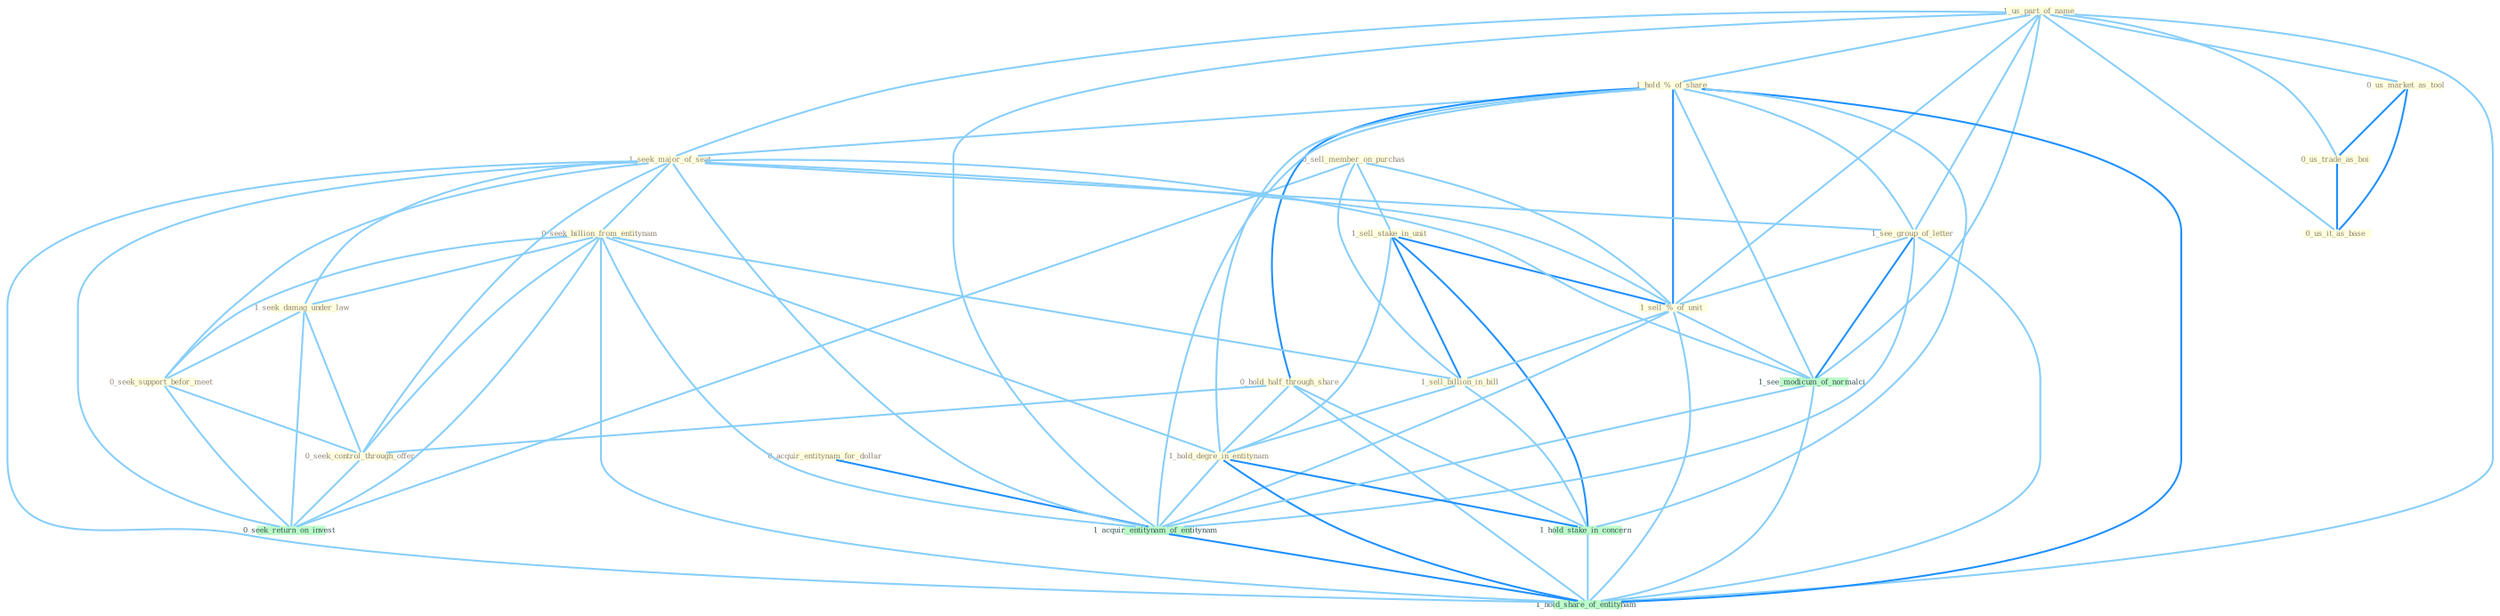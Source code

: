 Graph G{ 
    node
    [shape=polygon,style=filled,width=.5,height=.06,color="#BDFCC9",fixedsize=true,fontsize=4,
    fontcolor="#2f4f4f"];
    {node
    [color="#ffffe0", fontcolor="#8b7d6b"] "1_us_part_of_name " "0_sell_member_on_purchas " "1_hold_%_of_share " "0_acquir_entitynam_for_dollar " "0_us_market_as_tool " "0_us_trade_as_boi " "0_us_it_as_base " "1_sell_stake_in_unit " "1_seek_major_of_seat " "1_see_group_of_letter " "0_seek_billion_from_entitynam " "1_seek_damag_under_law " "1_sell_%_of_unit " "0_seek_support_befor_meet " "0_hold_half_through_share " "1_sell_billion_in_bill " "1_hold_degre_in_entitynam " "0_seek_control_through_offer "}
{node [color="#fff0f5", fontcolor="#b22222"]}
edge [color="#B0E2FF"];

	"1_us_part_of_name " -- "1_hold_%_of_share " [w="1", color="#87cefa" ];
	"1_us_part_of_name " -- "0_us_market_as_tool " [w="1", color="#87cefa" ];
	"1_us_part_of_name " -- "0_us_trade_as_boi " [w="1", color="#87cefa" ];
	"1_us_part_of_name " -- "0_us_it_as_base " [w="1", color="#87cefa" ];
	"1_us_part_of_name " -- "1_seek_major_of_seat " [w="1", color="#87cefa" ];
	"1_us_part_of_name " -- "1_see_group_of_letter " [w="1", color="#87cefa" ];
	"1_us_part_of_name " -- "1_sell_%_of_unit " [w="1", color="#87cefa" ];
	"1_us_part_of_name " -- "1_see_modicum_of_normalci " [w="1", color="#87cefa" ];
	"1_us_part_of_name " -- "1_acquir_entitynam_of_entitynam " [w="1", color="#87cefa" ];
	"1_us_part_of_name " -- "1_hold_share_of_entitynam " [w="1", color="#87cefa" ];
	"0_sell_member_on_purchas " -- "1_sell_stake_in_unit " [w="1", color="#87cefa" ];
	"0_sell_member_on_purchas " -- "1_sell_%_of_unit " [w="1", color="#87cefa" ];
	"0_sell_member_on_purchas " -- "1_sell_billion_in_bill " [w="1", color="#87cefa" ];
	"0_sell_member_on_purchas " -- "0_seek_return_on_invest " [w="1", color="#87cefa" ];
	"1_hold_%_of_share " -- "1_seek_major_of_seat " [w="1", color="#87cefa" ];
	"1_hold_%_of_share " -- "1_see_group_of_letter " [w="1", color="#87cefa" ];
	"1_hold_%_of_share " -- "1_sell_%_of_unit " [w="2", color="#1e90ff" , len=0.8];
	"1_hold_%_of_share " -- "0_hold_half_through_share " [w="2", color="#1e90ff" , len=0.8];
	"1_hold_%_of_share " -- "1_hold_degre_in_entitynam " [w="1", color="#87cefa" ];
	"1_hold_%_of_share " -- "1_hold_stake_in_concern " [w="1", color="#87cefa" ];
	"1_hold_%_of_share " -- "1_see_modicum_of_normalci " [w="1", color="#87cefa" ];
	"1_hold_%_of_share " -- "1_acquir_entitynam_of_entitynam " [w="1", color="#87cefa" ];
	"1_hold_%_of_share " -- "1_hold_share_of_entitynam " [w="2", color="#1e90ff" , len=0.8];
	"0_acquir_entitynam_for_dollar " -- "1_acquir_entitynam_of_entitynam " [w="2", color="#1e90ff" , len=0.8];
	"0_us_market_as_tool " -- "0_us_trade_as_boi " [w="2", color="#1e90ff" , len=0.8];
	"0_us_market_as_tool " -- "0_us_it_as_base " [w="2", color="#1e90ff" , len=0.8];
	"0_us_trade_as_boi " -- "0_us_it_as_base " [w="2", color="#1e90ff" , len=0.8];
	"1_sell_stake_in_unit " -- "1_sell_%_of_unit " [w="2", color="#1e90ff" , len=0.8];
	"1_sell_stake_in_unit " -- "1_sell_billion_in_bill " [w="2", color="#1e90ff" , len=0.8];
	"1_sell_stake_in_unit " -- "1_hold_degre_in_entitynam " [w="1", color="#87cefa" ];
	"1_sell_stake_in_unit " -- "1_hold_stake_in_concern " [w="2", color="#1e90ff" , len=0.8];
	"1_seek_major_of_seat " -- "1_see_group_of_letter " [w="1", color="#87cefa" ];
	"1_seek_major_of_seat " -- "0_seek_billion_from_entitynam " [w="1", color="#87cefa" ];
	"1_seek_major_of_seat " -- "1_seek_damag_under_law " [w="1", color="#87cefa" ];
	"1_seek_major_of_seat " -- "1_sell_%_of_unit " [w="1", color="#87cefa" ];
	"1_seek_major_of_seat " -- "0_seek_support_befor_meet " [w="1", color="#87cefa" ];
	"1_seek_major_of_seat " -- "0_seek_control_through_offer " [w="1", color="#87cefa" ];
	"1_seek_major_of_seat " -- "0_seek_return_on_invest " [w="1", color="#87cefa" ];
	"1_seek_major_of_seat " -- "1_see_modicum_of_normalci " [w="1", color="#87cefa" ];
	"1_seek_major_of_seat " -- "1_acquir_entitynam_of_entitynam " [w="1", color="#87cefa" ];
	"1_seek_major_of_seat " -- "1_hold_share_of_entitynam " [w="1", color="#87cefa" ];
	"1_see_group_of_letter " -- "1_sell_%_of_unit " [w="1", color="#87cefa" ];
	"1_see_group_of_letter " -- "1_see_modicum_of_normalci " [w="2", color="#1e90ff" , len=0.8];
	"1_see_group_of_letter " -- "1_acquir_entitynam_of_entitynam " [w="1", color="#87cefa" ];
	"1_see_group_of_letter " -- "1_hold_share_of_entitynam " [w="1", color="#87cefa" ];
	"0_seek_billion_from_entitynam " -- "1_seek_damag_under_law " [w="1", color="#87cefa" ];
	"0_seek_billion_from_entitynam " -- "0_seek_support_befor_meet " [w="1", color="#87cefa" ];
	"0_seek_billion_from_entitynam " -- "1_sell_billion_in_bill " [w="1", color="#87cefa" ];
	"0_seek_billion_from_entitynam " -- "1_hold_degre_in_entitynam " [w="1", color="#87cefa" ];
	"0_seek_billion_from_entitynam " -- "0_seek_control_through_offer " [w="1", color="#87cefa" ];
	"0_seek_billion_from_entitynam " -- "0_seek_return_on_invest " [w="1", color="#87cefa" ];
	"0_seek_billion_from_entitynam " -- "1_acquir_entitynam_of_entitynam " [w="1", color="#87cefa" ];
	"0_seek_billion_from_entitynam " -- "1_hold_share_of_entitynam " [w="1", color="#87cefa" ];
	"1_seek_damag_under_law " -- "0_seek_support_befor_meet " [w="1", color="#87cefa" ];
	"1_seek_damag_under_law " -- "0_seek_control_through_offer " [w="1", color="#87cefa" ];
	"1_seek_damag_under_law " -- "0_seek_return_on_invest " [w="1", color="#87cefa" ];
	"1_sell_%_of_unit " -- "1_sell_billion_in_bill " [w="1", color="#87cefa" ];
	"1_sell_%_of_unit " -- "1_see_modicum_of_normalci " [w="1", color="#87cefa" ];
	"1_sell_%_of_unit " -- "1_acquir_entitynam_of_entitynam " [w="1", color="#87cefa" ];
	"1_sell_%_of_unit " -- "1_hold_share_of_entitynam " [w="1", color="#87cefa" ];
	"0_seek_support_befor_meet " -- "0_seek_control_through_offer " [w="1", color="#87cefa" ];
	"0_seek_support_befor_meet " -- "0_seek_return_on_invest " [w="1", color="#87cefa" ];
	"0_hold_half_through_share " -- "1_hold_degre_in_entitynam " [w="1", color="#87cefa" ];
	"0_hold_half_through_share " -- "0_seek_control_through_offer " [w="1", color="#87cefa" ];
	"0_hold_half_through_share " -- "1_hold_stake_in_concern " [w="1", color="#87cefa" ];
	"0_hold_half_through_share " -- "1_hold_share_of_entitynam " [w="1", color="#87cefa" ];
	"1_sell_billion_in_bill " -- "1_hold_degre_in_entitynam " [w="1", color="#87cefa" ];
	"1_sell_billion_in_bill " -- "1_hold_stake_in_concern " [w="1", color="#87cefa" ];
	"1_hold_degre_in_entitynam " -- "1_hold_stake_in_concern " [w="2", color="#1e90ff" , len=0.8];
	"1_hold_degre_in_entitynam " -- "1_acquir_entitynam_of_entitynam " [w="1", color="#87cefa" ];
	"1_hold_degre_in_entitynam " -- "1_hold_share_of_entitynam " [w="2", color="#1e90ff" , len=0.8];
	"0_seek_control_through_offer " -- "0_seek_return_on_invest " [w="1", color="#87cefa" ];
	"1_hold_stake_in_concern " -- "1_hold_share_of_entitynam " [w="1", color="#87cefa" ];
	"1_see_modicum_of_normalci " -- "1_acquir_entitynam_of_entitynam " [w="1", color="#87cefa" ];
	"1_see_modicum_of_normalci " -- "1_hold_share_of_entitynam " [w="1", color="#87cefa" ];
	"1_acquir_entitynam_of_entitynam " -- "1_hold_share_of_entitynam " [w="2", color="#1e90ff" , len=0.8];
}